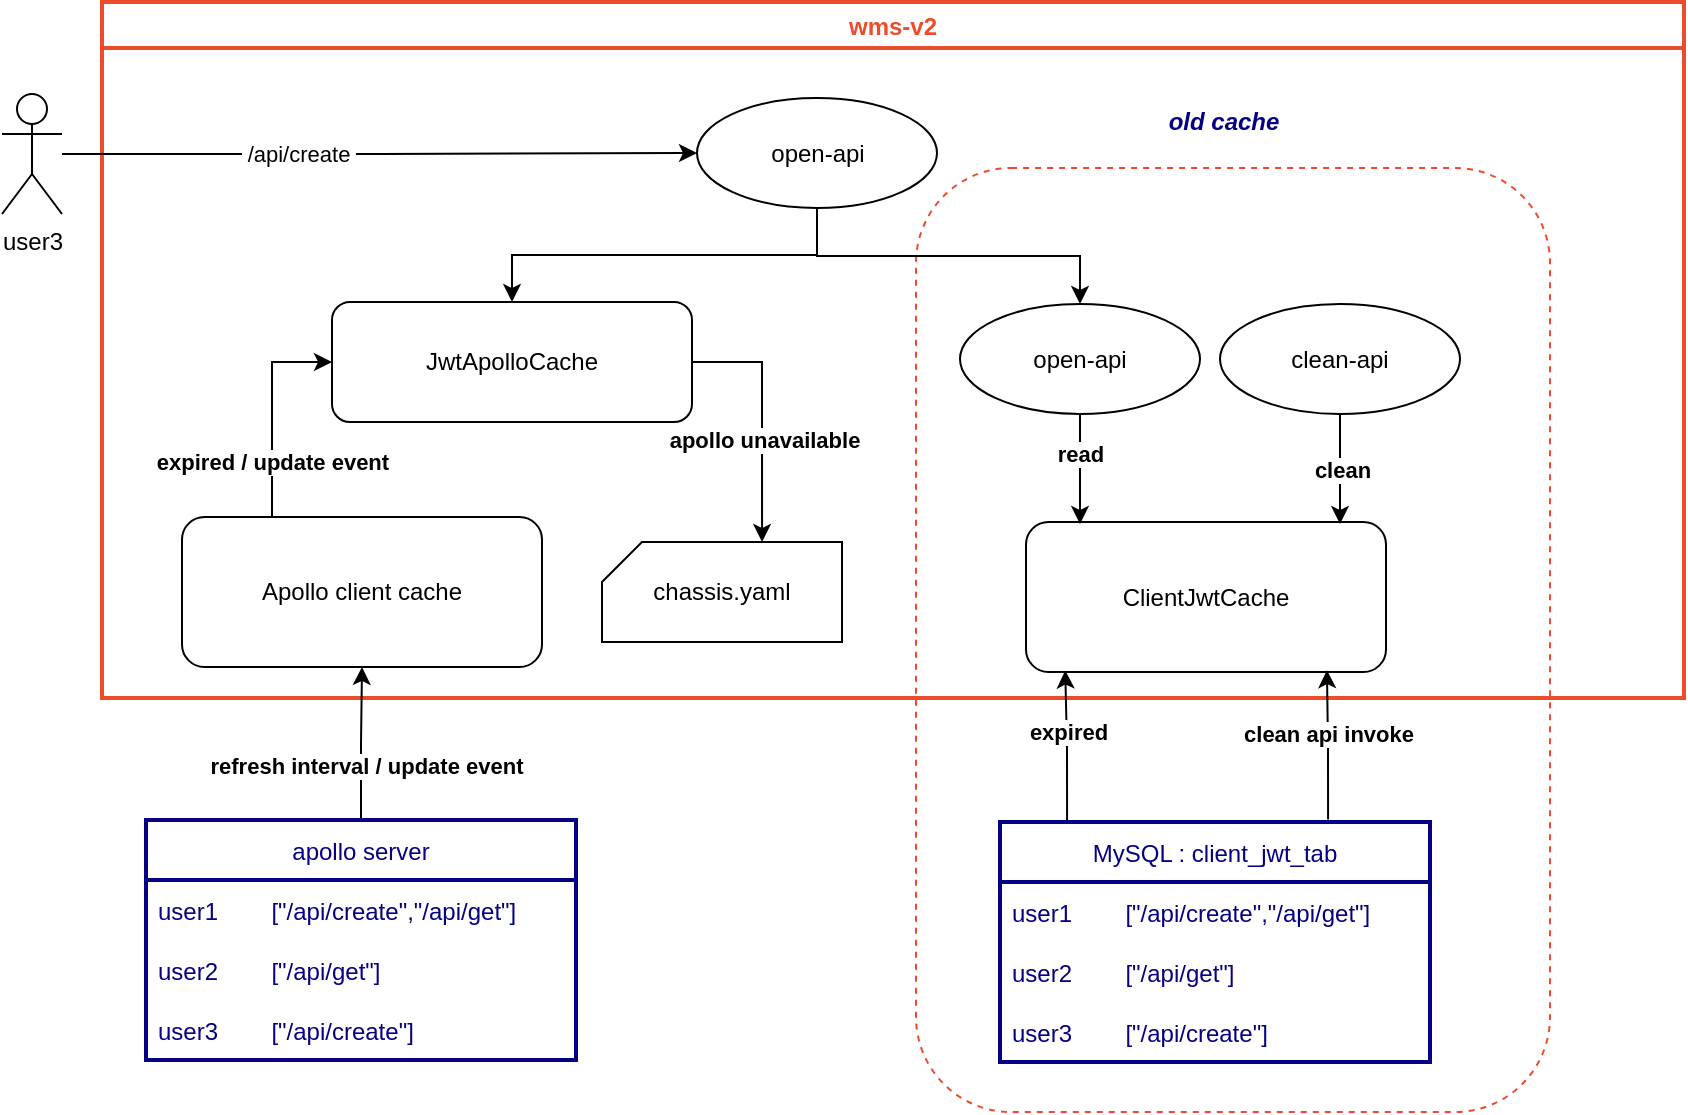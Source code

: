 <mxfile version="16.6.4" type="github">
  <diagram id="Y7qqf7zW7CD9g80kOgZn" name="Page-1">
    <mxGraphModel dx="998" dy="642" grid="0" gridSize="10" guides="1" tooltips="1" connect="1" arrows="1" fold="1" page="1" pageScale="1" pageWidth="1169" pageHeight="827" math="0" shadow="0">
      <root>
        <mxCell id="0" />
        <mxCell id="1" parent="0" />
        <mxCell id="v_vrb6z3E0skT1zV0BJb-16" value="" style="rounded=1;whiteSpace=wrap;html=1;fillColor=none;dashed=1;fontColor=#000000;strokeColor=#EC4C2C;" vertex="1" parent="1">
          <mxGeometry x="678" y="250" width="317" height="472" as="geometry" />
        </mxCell>
        <mxCell id="CugIGB6BrDYNaWaElfJB-1" value="wms-v2" style="swimlane;startSize=23;strokeColor=#EC4C2C;fontColor=#EC4C2C;strokeWidth=2;" parent="1" vertex="1">
          <mxGeometry x="271" y="167" width="791" height="348" as="geometry" />
        </mxCell>
        <mxCell id="hVtpO9R9rN_pp_dcE1at-15" value="expired / update event" style="edgeStyle=orthogonalEdgeStyle;rounded=0;orthogonalLoop=1;jettySize=auto;html=1;exitX=0.25;exitY=0;exitDx=0;exitDy=0;entryX=0;entryY=0.5;entryDx=0;entryDy=0;fontColor=#000000;fontStyle=1" parent="CugIGB6BrDYNaWaElfJB-1" source="CugIGB6BrDYNaWaElfJB-6" target="XSNwB8-XGPKTRtaIZl3u-3" edge="1">
          <mxGeometry x="-0.488" relative="1" as="geometry">
            <mxPoint as="offset" />
          </mxGeometry>
        </mxCell>
        <mxCell id="CugIGB6BrDYNaWaElfJB-6" value="Apollo client cache" style="rounded=1;whiteSpace=wrap;html=1;" parent="CugIGB6BrDYNaWaElfJB-1" vertex="1">
          <mxGeometry x="40" y="257.5" width="180" height="75" as="geometry" />
        </mxCell>
        <mxCell id="eDXPJuI8IlJnD9qlIi3Z-2" style="edgeStyle=orthogonalEdgeStyle;rounded=0;orthogonalLoop=1;jettySize=auto;html=1;entryX=0.5;entryY=0;entryDx=0;entryDy=0;exitX=0.5;exitY=1;exitDx=0;exitDy=0;" parent="CugIGB6BrDYNaWaElfJB-1" source="CugIGB6BrDYNaWaElfJB-8" target="XSNwB8-XGPKTRtaIZl3u-3" edge="1">
          <mxGeometry relative="1" as="geometry" />
        </mxCell>
        <mxCell id="v_vrb6z3E0skT1zV0BJb-15" style="edgeStyle=orthogonalEdgeStyle;rounded=0;orthogonalLoop=1;jettySize=auto;html=1;entryX=0.5;entryY=0;entryDx=0;entryDy=0;exitX=0.5;exitY=1;exitDx=0;exitDy=0;" edge="1" parent="CugIGB6BrDYNaWaElfJB-1" source="CugIGB6BrDYNaWaElfJB-8" target="v_vrb6z3E0skT1zV0BJb-4">
          <mxGeometry relative="1" as="geometry">
            <Array as="points">
              <mxPoint x="358" y="127" />
              <mxPoint x="489" y="127" />
            </Array>
          </mxGeometry>
        </mxCell>
        <mxCell id="CugIGB6BrDYNaWaElfJB-8" value="open-api" style="ellipse;whiteSpace=wrap;html=1;" parent="CugIGB6BrDYNaWaElfJB-1" vertex="1">
          <mxGeometry x="297.5" y="48" width="120" height="55" as="geometry" />
        </mxCell>
        <mxCell id="hVtpO9R9rN_pp_dcE1at-11" style="edgeStyle=orthogonalEdgeStyle;rounded=0;orthogonalLoop=1;jettySize=auto;html=1;exitX=1;exitY=0.5;exitDx=0;exitDy=0;entryX=0.667;entryY=0;entryDx=0;entryDy=0;entryPerimeter=0;fontColor=#000000;" parent="CugIGB6BrDYNaWaElfJB-1" source="XSNwB8-XGPKTRtaIZl3u-3" target="hVtpO9R9rN_pp_dcE1at-2" edge="1">
          <mxGeometry relative="1" as="geometry" />
        </mxCell>
        <mxCell id="hVtpO9R9rN_pp_dcE1at-16" value="apollo unavailable" style="edgeLabel;html=1;align=center;verticalAlign=middle;resizable=0;points=[];fontColor=#000000;fontStyle=1" parent="hVtpO9R9rN_pp_dcE1at-11" vertex="1" connectable="0">
          <mxGeometry x="0.184" y="1" relative="1" as="geometry">
            <mxPoint as="offset" />
          </mxGeometry>
        </mxCell>
        <mxCell id="XSNwB8-XGPKTRtaIZl3u-3" value="JwtApolloCache" style="rounded=1;whiteSpace=wrap;html=1;" parent="CugIGB6BrDYNaWaElfJB-1" vertex="1">
          <mxGeometry x="115" y="150" width="180" height="60" as="geometry" />
        </mxCell>
        <mxCell id="hVtpO9R9rN_pp_dcE1at-2" value="chassis.yaml" style="shape=card;whiteSpace=wrap;html=1;size=20;" parent="CugIGB6BrDYNaWaElfJB-1" vertex="1">
          <mxGeometry x="250" y="270" width="120" height="50" as="geometry" />
        </mxCell>
        <mxCell id="v_vrb6z3E0skT1zV0BJb-1" value="ClientJwtCache" style="rounded=1;whiteSpace=wrap;html=1;" vertex="1" parent="CugIGB6BrDYNaWaElfJB-1">
          <mxGeometry x="462" y="260" width="180" height="75" as="geometry" />
        </mxCell>
        <mxCell id="v_vrb6z3E0skT1zV0BJb-2" style="edgeStyle=orthogonalEdgeStyle;rounded=0;orthogonalLoop=1;jettySize=auto;html=1;entryX=0.25;entryY=0;entryDx=0;entryDy=0;" edge="1" parent="CugIGB6BrDYNaWaElfJB-1" source="v_vrb6z3E0skT1zV0BJb-4">
          <mxGeometry relative="1" as="geometry">
            <mxPoint x="489" y="261" as="targetPoint" />
          </mxGeometry>
        </mxCell>
        <mxCell id="v_vrb6z3E0skT1zV0BJb-3" value="read" style="edgeLabel;html=1;align=center;verticalAlign=middle;resizable=0;points=[];fontStyle=1" vertex="1" connectable="0" parent="v_vrb6z3E0skT1zV0BJb-2">
          <mxGeometry x="-0.283" relative="1" as="geometry">
            <mxPoint as="offset" />
          </mxGeometry>
        </mxCell>
        <mxCell id="v_vrb6z3E0skT1zV0BJb-4" value="open-api" style="ellipse;whiteSpace=wrap;html=1;" vertex="1" parent="CugIGB6BrDYNaWaElfJB-1">
          <mxGeometry x="429" y="151" width="120" height="55" as="geometry" />
        </mxCell>
        <mxCell id="v_vrb6z3E0skT1zV0BJb-5" value="clean" style="edgeStyle=orthogonalEdgeStyle;rounded=0;orthogonalLoop=1;jettySize=auto;html=1;fontStyle=1" edge="1" parent="CugIGB6BrDYNaWaElfJB-1" source="v_vrb6z3E0skT1zV0BJb-6">
          <mxGeometry relative="1" as="geometry">
            <mxPoint x="619" y="261" as="targetPoint" />
          </mxGeometry>
        </mxCell>
        <mxCell id="v_vrb6z3E0skT1zV0BJb-6" value="clean-api" style="ellipse;whiteSpace=wrap;html=1;" vertex="1" parent="CugIGB6BrDYNaWaElfJB-1">
          <mxGeometry x="559" y="151" width="120" height="55" as="geometry" />
        </mxCell>
        <mxCell id="v_vrb6z3E0skT1zV0BJb-17" value="old cache" style="text;html=1;strokeColor=none;fillColor=none;align=center;verticalAlign=middle;whiteSpace=wrap;rounded=0;dashed=1;fontStyle=3;fontColor=#060083;" vertex="1" parent="CugIGB6BrDYNaWaElfJB-1">
          <mxGeometry x="531" y="45" width="60" height="30" as="geometry" />
        </mxCell>
        <mxCell id="CugIGB6BrDYNaWaElfJB-12" style="edgeStyle=orthogonalEdgeStyle;rounded=0;orthogonalLoop=1;jettySize=auto;html=1;entryX=0;entryY=0.5;entryDx=0;entryDy=0;" parent="1" source="CugIGB6BrDYNaWaElfJB-10" target="CugIGB6BrDYNaWaElfJB-8" edge="1">
          <mxGeometry relative="1" as="geometry" />
        </mxCell>
        <mxCell id="CugIGB6BrDYNaWaElfJB-13" value="&amp;nbsp;/api/create&amp;nbsp;" style="edgeLabel;html=1;align=center;verticalAlign=middle;resizable=0;points=[];" parent="CugIGB6BrDYNaWaElfJB-12" vertex="1" connectable="0">
          <mxGeometry x="-0.257" relative="1" as="geometry">
            <mxPoint as="offset" />
          </mxGeometry>
        </mxCell>
        <mxCell id="CugIGB6BrDYNaWaElfJB-10" value="user3" style="shape=umlActor;verticalLabelPosition=bottom;verticalAlign=top;html=1;outlineConnect=0;" parent="1" vertex="1">
          <mxGeometry x="221" y="213" width="30" height="60" as="geometry" />
        </mxCell>
        <mxCell id="hVtpO9R9rN_pp_dcE1at-9" style="edgeStyle=orthogonalEdgeStyle;rounded=0;orthogonalLoop=1;jettySize=auto;html=1;exitX=0.5;exitY=0;exitDx=0;exitDy=0;fontColor=#EC4C2C;" parent="1" source="hVtpO9R9rN_pp_dcE1at-3" target="CugIGB6BrDYNaWaElfJB-6" edge="1">
          <mxGeometry relative="1" as="geometry" />
        </mxCell>
        <mxCell id="hVtpO9R9rN_pp_dcE1at-10" value="&lt;font color=&quot;#000000&quot;&gt;refresh interval / update event&lt;/font&gt;" style="edgeLabel;html=1;align=center;verticalAlign=middle;resizable=0;points=[];fontColor=#EC4C2C;horizontal=1;fontStyle=1" parent="hVtpO9R9rN_pp_dcE1at-9" vertex="1" connectable="0">
          <mxGeometry x="-0.286" y="-1" relative="1" as="geometry">
            <mxPoint x="1" as="offset" />
          </mxGeometry>
        </mxCell>
        <mxCell id="hVtpO9R9rN_pp_dcE1at-3" value="apollo server" style="swimlane;fontStyle=0;childLayout=stackLayout;horizontal=1;startSize=30;horizontalStack=0;resizeParent=1;resizeParentMax=0;resizeLast=0;collapsible=1;marginBottom=0;strokeColor=#060083;strokeWidth=2;fontColor=#060083;" parent="1" vertex="1">
          <mxGeometry x="293" y="576" width="215" height="120" as="geometry" />
        </mxCell>
        <mxCell id="hVtpO9R9rN_pp_dcE1at-4" value="user1        [&quot;/api/create&quot;,&quot;/api/get&quot;]" style="text;strokeColor=none;fillColor=none;align=left;verticalAlign=middle;spacingLeft=4;spacingRight=4;overflow=hidden;points=[[0,0.5],[1,0.5]];portConstraint=eastwest;rotatable=0;fontColor=#060083;" parent="hVtpO9R9rN_pp_dcE1at-3" vertex="1">
          <mxGeometry y="30" width="215" height="30" as="geometry" />
        </mxCell>
        <mxCell id="hVtpO9R9rN_pp_dcE1at-5" value="user2        [&quot;/api/get&quot;]" style="text;strokeColor=none;fillColor=none;align=left;verticalAlign=middle;spacingLeft=4;spacingRight=4;overflow=hidden;points=[[0,0.5],[1,0.5]];portConstraint=eastwest;rotatable=0;fontColor=#060083;" parent="hVtpO9R9rN_pp_dcE1at-3" vertex="1">
          <mxGeometry y="60" width="215" height="30" as="geometry" />
        </mxCell>
        <mxCell id="hVtpO9R9rN_pp_dcE1at-6" value="user3        [&quot;/api/create&quot;]" style="text;strokeColor=none;fillColor=none;align=left;verticalAlign=middle;spacingLeft=4;spacingRight=4;overflow=hidden;points=[[0,0.5],[1,0.5]];portConstraint=eastwest;rotatable=0;fontColor=#060083;" parent="hVtpO9R9rN_pp_dcE1at-3" vertex="1">
          <mxGeometry y="90" width="215" height="30" as="geometry" />
        </mxCell>
        <mxCell id="v_vrb6z3E0skT1zV0BJb-11" value="MySQL : client_jwt_tab" style="swimlane;fontStyle=0;childLayout=stackLayout;horizontal=1;startSize=30;horizontalStack=0;resizeParent=1;resizeParentMax=0;resizeLast=0;collapsible=1;marginBottom=0;strokeColor=#060083;strokeWidth=2;fontColor=#060083;" vertex="1" parent="1">
          <mxGeometry x="720" y="577" width="215" height="120" as="geometry" />
        </mxCell>
        <mxCell id="v_vrb6z3E0skT1zV0BJb-12" value="user1        [&quot;/api/create&quot;,&quot;/api/get&quot;]" style="text;strokeColor=none;fillColor=none;align=left;verticalAlign=middle;spacingLeft=4;spacingRight=4;overflow=hidden;points=[[0,0.5],[1,0.5]];portConstraint=eastwest;rotatable=0;fontColor=#060083;" vertex="1" parent="v_vrb6z3E0skT1zV0BJb-11">
          <mxGeometry y="30" width="215" height="30" as="geometry" />
        </mxCell>
        <mxCell id="v_vrb6z3E0skT1zV0BJb-13" value="user2        [&quot;/api/get&quot;]" style="text;strokeColor=none;fillColor=none;align=left;verticalAlign=middle;spacingLeft=4;spacingRight=4;overflow=hidden;points=[[0,0.5],[1,0.5]];portConstraint=eastwest;rotatable=0;fontColor=#060083;" vertex="1" parent="v_vrb6z3E0skT1zV0BJb-11">
          <mxGeometry y="60" width="215" height="30" as="geometry" />
        </mxCell>
        <mxCell id="v_vrb6z3E0skT1zV0BJb-14" value="user3        [&quot;/api/create&quot;]" style="text;strokeColor=none;fillColor=none;align=left;verticalAlign=middle;spacingLeft=4;spacingRight=4;overflow=hidden;points=[[0,0.5],[1,0.5]];portConstraint=eastwest;rotatable=0;fontColor=#060083;" vertex="1" parent="v_vrb6z3E0skT1zV0BJb-11">
          <mxGeometry y="90" width="215" height="30" as="geometry" />
        </mxCell>
        <mxCell id="v_vrb6z3E0skT1zV0BJb-7" style="edgeStyle=orthogonalEdgeStyle;rounded=0;orthogonalLoop=1;jettySize=auto;html=1;exitX=0.156;exitY=-0.008;exitDx=0;exitDy=0;exitPerimeter=0;entryX=0.109;entryY=0.99;entryDx=0;entryDy=0;entryPerimeter=0;" edge="1" parent="1" source="v_vrb6z3E0skT1zV0BJb-11" target="v_vrb6z3E0skT1zV0BJb-1">
          <mxGeometry relative="1" as="geometry">
            <mxPoint x="505" y="625" as="targetPoint" />
          </mxGeometry>
        </mxCell>
        <mxCell id="v_vrb6z3E0skT1zV0BJb-8" value="expired" style="edgeLabel;html=1;align=center;verticalAlign=middle;resizable=0;points=[];fontStyle=1" vertex="1" connectable="0" parent="v_vrb6z3E0skT1zV0BJb-7">
          <mxGeometry x="0.203" y="-1" relative="1" as="geometry">
            <mxPoint as="offset" />
          </mxGeometry>
        </mxCell>
        <mxCell id="v_vrb6z3E0skT1zV0BJb-9" style="edgeStyle=orthogonalEdgeStyle;rounded=0;orthogonalLoop=1;jettySize=auto;html=1;exitX=0.763;exitY=-0.01;exitDx=0;exitDy=0;exitPerimeter=0;entryX=0.836;entryY=0.988;entryDx=0;entryDy=0;entryPerimeter=0;" edge="1" parent="1" source="v_vrb6z3E0skT1zV0BJb-11" target="v_vrb6z3E0skT1zV0BJb-1">
          <mxGeometry relative="1" as="geometry">
            <mxPoint x="891" y="453" as="targetPoint" />
            <mxPoint x="890.92" y="507.04" as="sourcePoint" />
          </mxGeometry>
        </mxCell>
        <mxCell id="v_vrb6z3E0skT1zV0BJb-10" value="clean api invoke" style="edgeLabel;html=1;align=center;verticalAlign=middle;resizable=0;points=[];fontStyle=1" vertex="1" connectable="0" parent="v_vrb6z3E0skT1zV0BJb-9">
          <mxGeometry x="0.152" relative="1" as="geometry">
            <mxPoint as="offset" />
          </mxGeometry>
        </mxCell>
      </root>
    </mxGraphModel>
  </diagram>
</mxfile>
